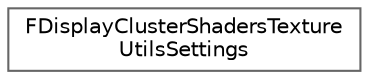 digraph "Graphical Class Hierarchy"
{
 // INTERACTIVE_SVG=YES
 // LATEX_PDF_SIZE
  bgcolor="transparent";
  edge [fontname=Helvetica,fontsize=10,labelfontname=Helvetica,labelfontsize=10];
  node [fontname=Helvetica,fontsize=10,shape=box,height=0.2,width=0.4];
  rankdir="LR";
  Node0 [id="Node000000",label="FDisplayClusterShadersTexture\lUtilsSettings",height=0.2,width=0.4,color="grey40", fillcolor="white", style="filled",URL="$dc/d20/structFDisplayClusterShadersTextureUtilsSettings.html",tooltip=" "];
}
